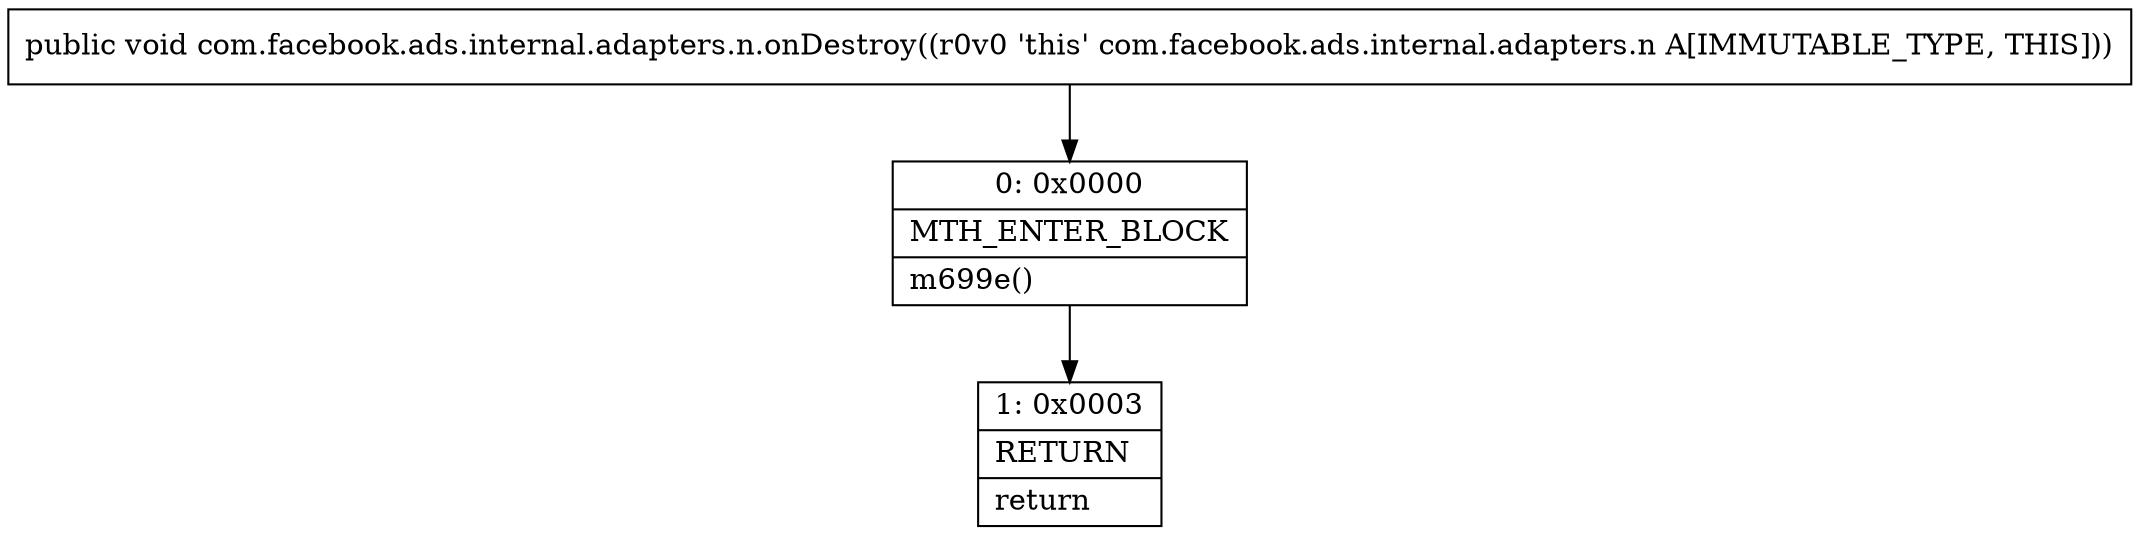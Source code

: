 digraph "CFG forcom.facebook.ads.internal.adapters.n.onDestroy()V" {
Node_0 [shape=record,label="{0\:\ 0x0000|MTH_ENTER_BLOCK\l|m699e()\l}"];
Node_1 [shape=record,label="{1\:\ 0x0003|RETURN\l|return\l}"];
MethodNode[shape=record,label="{public void com.facebook.ads.internal.adapters.n.onDestroy((r0v0 'this' com.facebook.ads.internal.adapters.n A[IMMUTABLE_TYPE, THIS])) }"];
MethodNode -> Node_0;
Node_0 -> Node_1;
}

